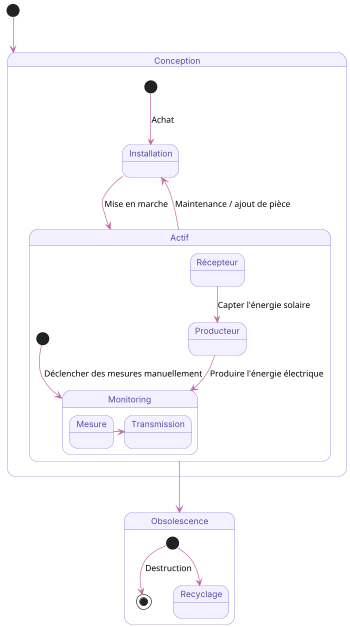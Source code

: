 @startuml
scale 350 width




skinparam state {
  FontSize 13
  ArrowColor #C363A0
  FontName Inter
  BorderColor #7359CC
  FontColor #5448a2
  BackgroundColor #F3F1FF/#F3F1FF
}


[*] --> Conception 
state Conception {
  [*] --> Installation : Achat
  Installation --> Actif : Mise en marche
  Actif --> Installation : Maintenance / ajout de pièce
}

state Actif {
  [*] --> Monitoring : Déclencher des mesures manuellement
  Producteur --> Monitoring : Produire l'énergie électrique
  Récepteur --> Producteur : Capter l'énergie solaire


  state Monitoring {
          Mesure -> Transmission
  }

}

Actif --> Obsolescence

state Obsolescence {
  [*] --> [*] : Destruction
 [*] --> Recyclage 

}
@enduml